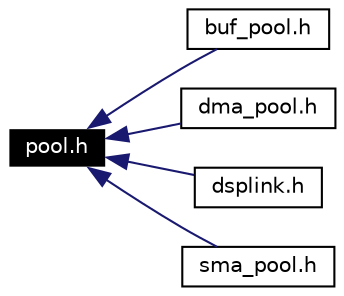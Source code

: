 digraph G
{
  edge [fontname="Helvetica",fontsize=10,labelfontname="Helvetica",labelfontsize=10];
  node [fontname="Helvetica",fontsize=10,shape=record];
  rankdir=LR;
  Node1 [label="pool.h",height=0.2,width=0.4,color="white", fillcolor="black", style="filled" fontcolor="white"];
  Node1 -> Node2 [dir=back,color="midnightblue",fontsize=10,style="solid",fontname="Helvetica"];
  Node2 [label="buf_pool.h",height=0.2,width=0.4,color="black", fillcolor="white", style="filled",URL="$buf__pool_8h.html"];
  Node1 -> Node3 [dir=back,color="midnightblue",fontsize=10,style="solid",fontname="Helvetica"];
  Node3 [label="dma_pool.h",height=0.2,width=0.4,color="black", fillcolor="white", style="filled",URL="$dma__pool_8h.html"];
  Node1 -> Node4 [dir=back,color="midnightblue",fontsize=10,style="solid",fontname="Helvetica"];
  Node4 [label="dsplink.h",height=0.2,width=0.4,color="black", fillcolor="white", style="filled",URL="$dsp_2inc_2dsplink_8h.html"];
  Node1 -> Node5 [dir=back,color="midnightblue",fontsize=10,style="solid",fontname="Helvetica"];
  Node5 [label="sma_pool.h",height=0.2,width=0.4,color="black", fillcolor="white", style="filled",URL="$sma__pool_8h.html"];
}
